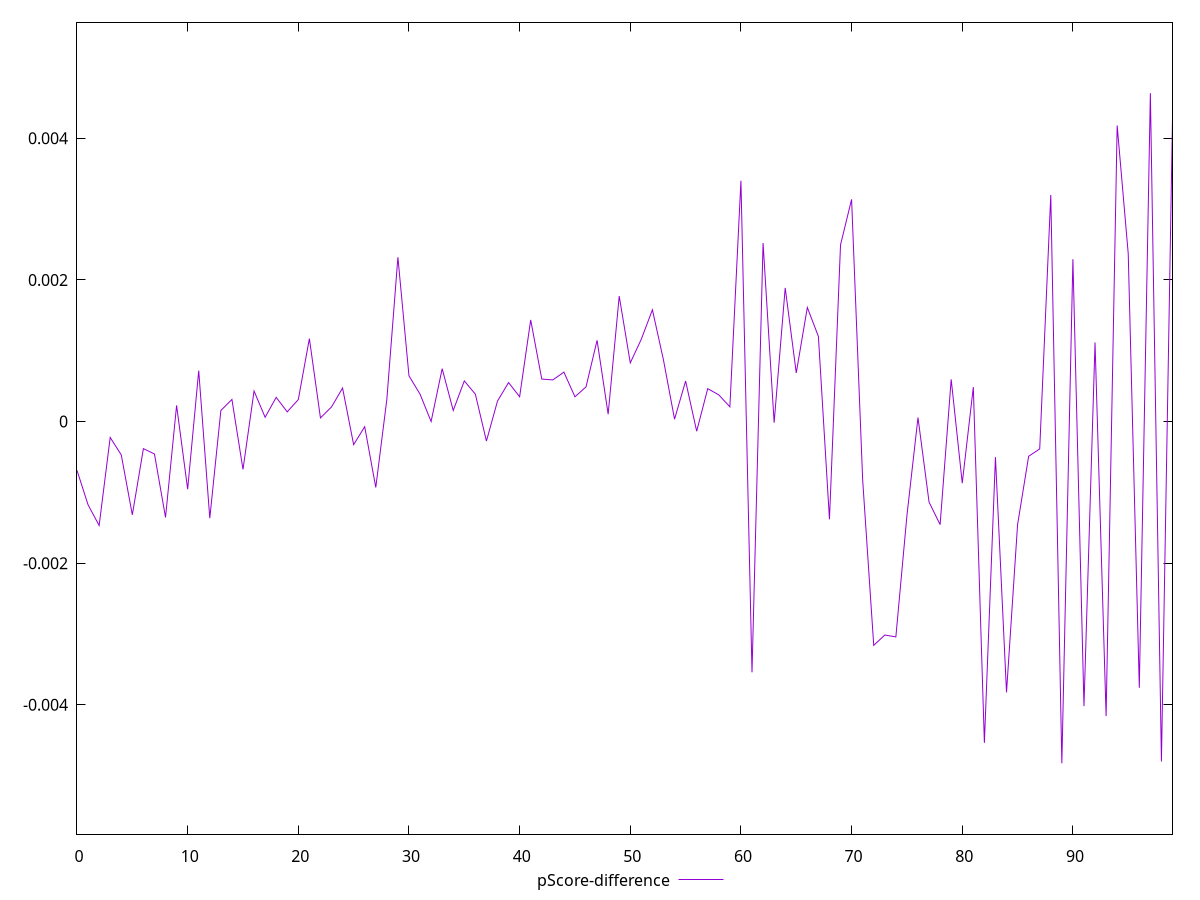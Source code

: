 reset

$pScoreDifference <<EOF
0 -0.0006891650143333594
1 -0.0011747696616033476
2 -0.001467231662479751
3 -0.00022386302151766735
4 -0.0004693488726481565
5 -0.0013167744914224233
6 -0.0003818429304168758
7 -0.0004577723832571712
8 -0.0013525575280923796
9 0.0002286019643713555
10 -0.0009546153432591353
11 0.0007193518455841375
12 -0.0013638703024776433
13 0.00015700256582662497
14 0.00031287714562899804
15 -0.0006750903665821983
16 0.00043186733407973854
17 0.00006121680162118892
18 0.0003422022904252531
19 0.00013762183282017837
20 0.0003113061576766052
21 0.0011722613297640017
22 0.00005215440639871893
23 0.00020683179582769995
24 0.00047389858288937603
25 -0.00032571456631691476
26 -0.00007204532324467383
27 -0.0009297088778359441
28 0.00031303690496076175
29 0.002321464877455659
30 0.0006460383197278707
31 0.00038794678262021876
32 0.0000010176348907986466
33 0.0007476232301379948
34 0.00015700256582662497
35 0.0005750373303538003
36 0.00038736168078212785
37 -0.0002748575935819231
38 0.0002899369023943166
39 0.0005514004681221873
40 0.000351074922345207
41 0.0014355389006601715
42 0.0006010245658993885
43 0.0005886287957699299
44 0.0006987858033780103
45 0.0003504894835844041
46 0.0004902572539159378
47 0.0011477749385191416
48 0.00010471998300265462
49 0.001771704271891772
50 0.0008293403089610907
51 0.001164764047152822
52 0.001579042795148533
53 0.0008696419366207575
54 0.00003415951451268828
55 0.0005731545536439286
56 -0.0001358217803506534
57 0.00046571767540204423
58 0.00037720133262730826
59 0.00020882912924413688
60 0.003401240838002084
61 -0.0035405747061963977
62 0.002522169067643132
63 -0.000015023513000311794
64 0.0018879527420955222
65 0.0006873759045027406
66 0.0016115311895791296
67 0.0012030335728383523
68 -0.001379573060389494
69 0.002495441406346832
70 0.0031385402035751797
71 -0.0008222781159066272
72 -0.0031592637679875857
73 -0.003013343768909049
74 -0.0030405601529687187
75 -0.0013272819582221818
76 0.00005706488125345466
77 -0.0011361811246882736
78 -0.0014544866551162716
79 0.0005965376869624395
80 -0.000869117667049446
81 0.00048686079017645767
82 -0.0045358943721159894
83 -0.0005024437265191972
84 -0.0038233114136434487
85 -0.00145467982331704
86 -0.0004895091100353133
87 -0.00038514281891954827
88 0.0032002051455504166
89 -0.004825366390207475
90 0.0022931690979359765
91 -0.004017764906797949
92 0.0011173140324108877
93 -0.004158964539029419
94 0.00418085623475839
95 0.0023701923394685576
96 -0.0037591340599881784
97 0.004638754264467582
98 -0.004798888515481048
99 0.004287332170314184
EOF

set key outside below
set xrange [0:99]
set yrange [-0.005825366390207475:0.005638754264467582]
set trange [-0.005825366390207475:0.005638754264467582]
set terminal svg size 640, 500 enhanced background rgb 'white'
set output "report_00018_2021-02-10T15-25-16.877Z/first-contentful-paint/samples/pages+cached+noadtech/pScore-difference/values.svg"

plot $pScoreDifference title "pScore-difference" with line

reset
